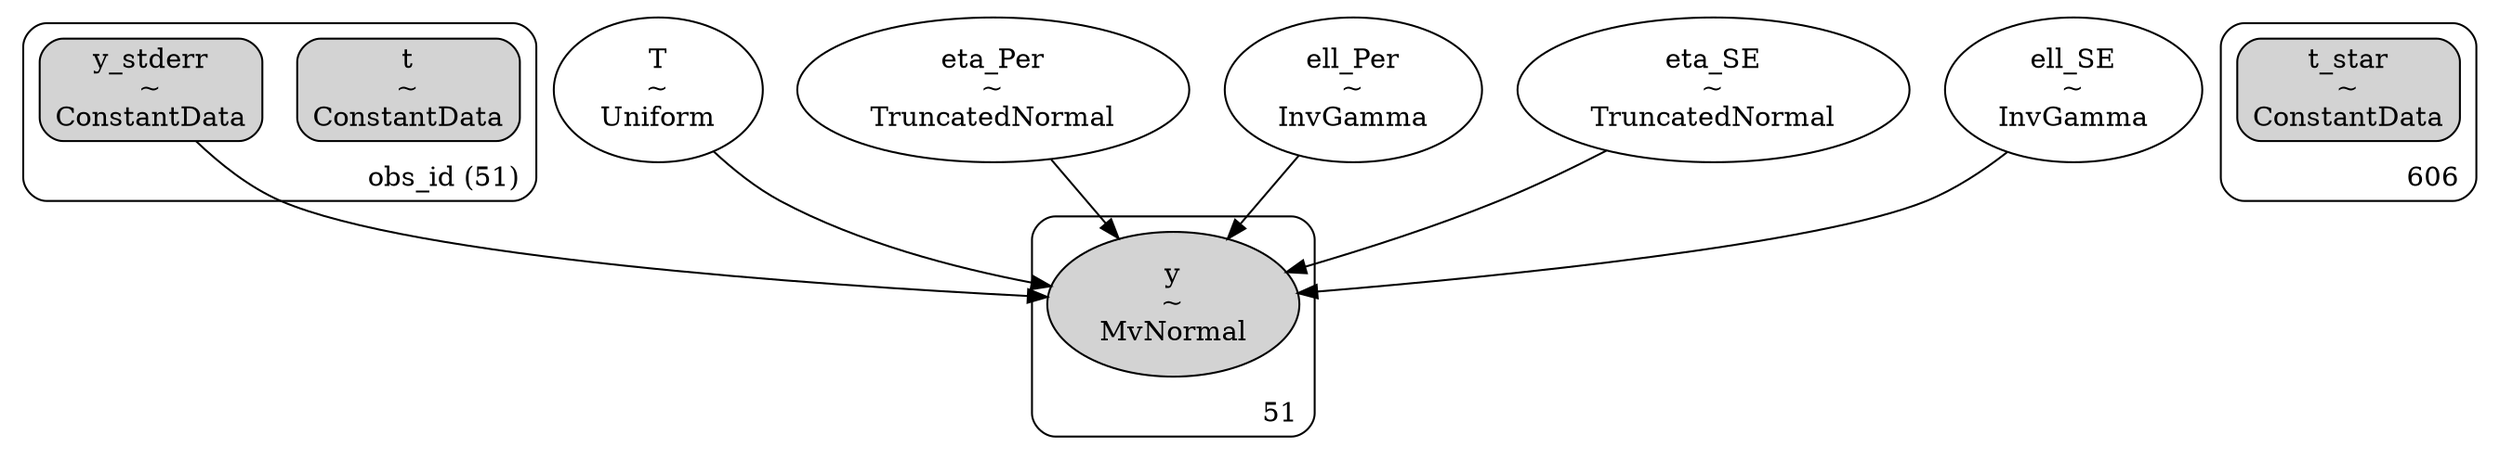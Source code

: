 digraph {
	subgraph "clusterobs_id (51)" {
		t [label="t
~
ConstantData" shape=box style="rounded, filled"]
		y_stderr [label="y_stderr
~
ConstantData" shape=box style="rounded, filled"]
		label="obs_id (51)" labeljust=r labelloc=b style=rounded
	}
	subgraph cluster606 {
		t_star [label="t_star
~
ConstantData" shape=box style="rounded, filled"]
		label=606 labeljust=r labelloc=b style=rounded
	}
	T [label="T
~
Uniform" shape=ellipse]
	eta_Per [label="eta_Per
~
TruncatedNormal" shape=ellipse]
	ell_Per [label="ell_Per
~
InvGamma" shape=ellipse]
	eta_SE [label="eta_SE
~
TruncatedNormal" shape=ellipse]
	ell_SE [label="ell_SE
~
InvGamma" shape=ellipse]
	subgraph cluster51 {
		y [label="y
~
MvNormal" shape=ellipse style=filled]
		label=51 labeljust=r labelloc=b style=rounded
	}
	y_stderr -> y
	ell_Per -> y
	eta_SE -> y
	T -> y
	ell_SE -> y
	eta_Per -> y
}
